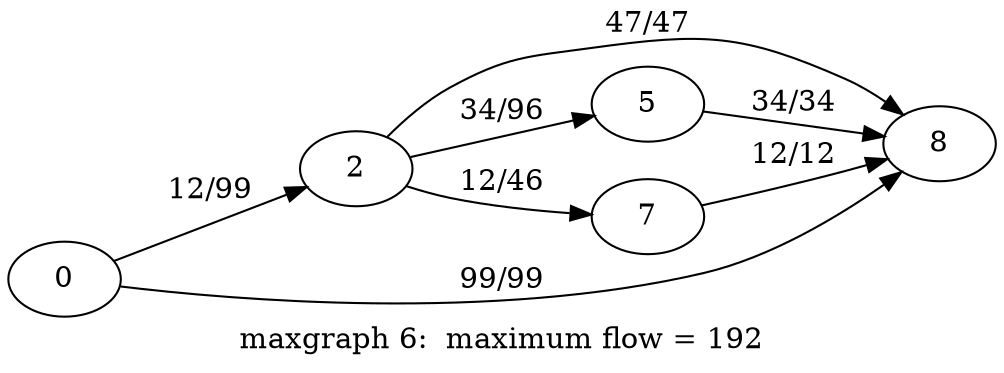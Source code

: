 digraph g{

rankdir = LR
0 -> 2 [label = " 12/99 "];
0 -> 8 [label = " 99/99 "];
2 -> 5 [label = " 34/96 "];
2 -> 7 [label = " 12/46 "];
2 -> 8 [label = " 47/47 "];
5 -> 8 [label = " 34/34 "];
7 -> 8 [label = " 12/12 "];

label = " maxgraph 6:  maximum flow = 192 "
}
